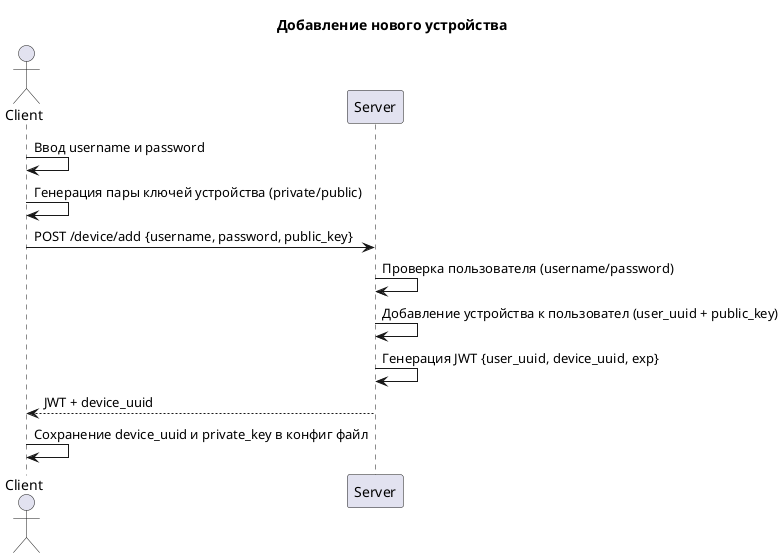 @startuml
title Добавление нового устройства

actor Client
participant Server

Client -> Client: Ввод username и password
Client -> Client: Генерация пары ключей устройства (private/public)

Client -> Server: POST /device/add {username, password, public_key}

Server -> Server: Проверка пользователя (username/password)
Server -> Server: Добавление устройства к пользовател (user_uuid + public_key)
Server -> Server: Генерация JWT {user_uuid, device_uuid, exp}

Server --> Client: JWT + device_uuid
Client -> Client: Сохранение device_uuid и private_key в конфиг файл
@enduml
